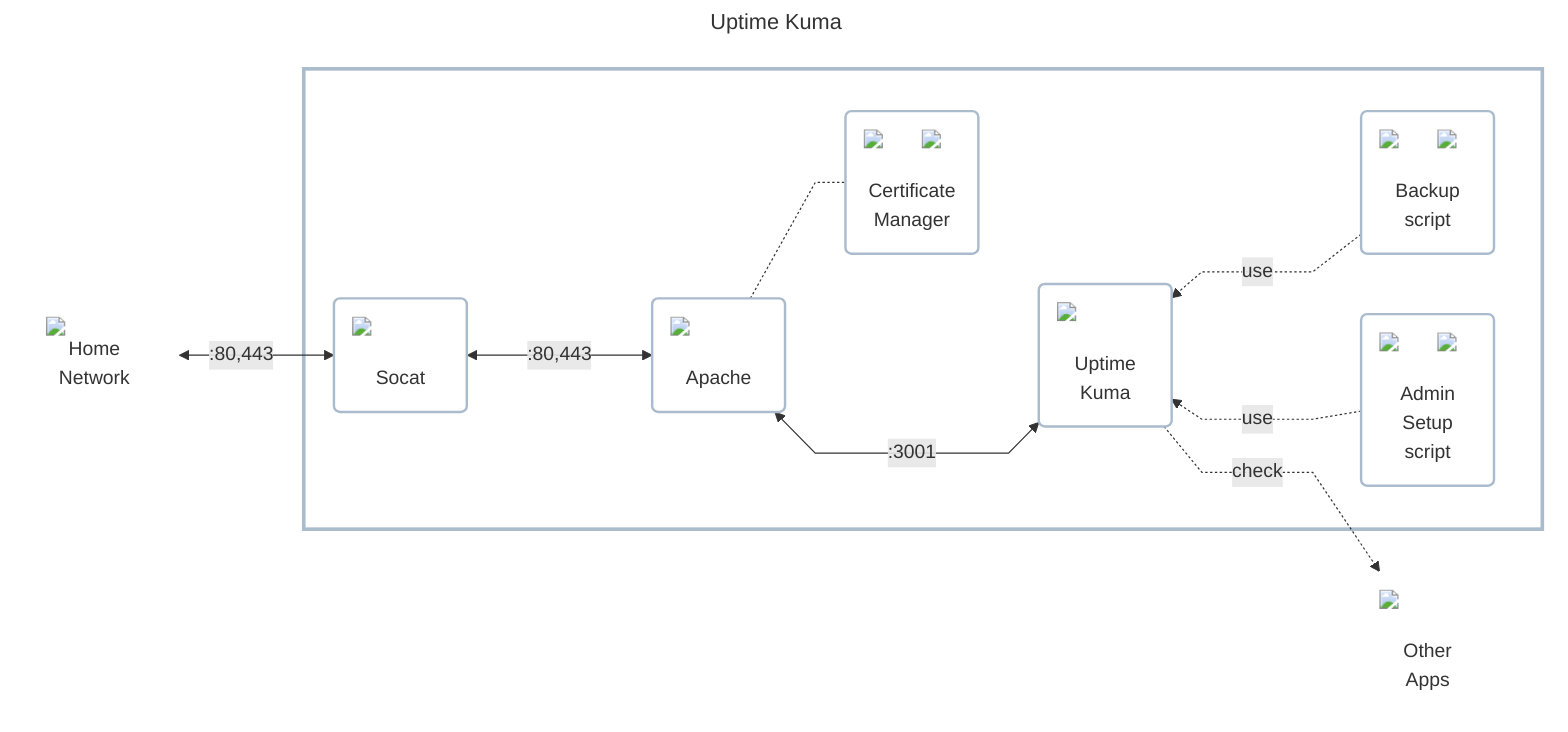 ---
title: Uptime Kuma
---
%%{ init : { "theme" : "default", "flowchart" : { "curve" : "linear" }}}%%

flowchart LR
    classDef default fill:#00000000,stroke:#00000000,stroke-width:0px;
    classDef component fill:#00000000,stroke:#aabbccff,stroke-width:2px;
    classDef section fill:#00000000,stroke:#aabbccff,stroke-width:3px;

    outside_network["<img src='../../../../icons/network.png' style='min-width:80px;max-width:80px' />Home<br />Network"]
    other_apps["<img src='../../../../icons/apps.png' style='min-width:80px;max-width:80px' /><br />Other<br />Apps"]

    subgraph wrapper[" "]
        certificate_manager("<img src='../../../../icons/cronjob.png' style='min-width:32px;max-width:32px;position:absolute;top:0;right:0' /><img src='../../../../icons/lets-encrypt.png' style='min-width:80px;max-width:80px' /><br />Certificate<br />Manager")
        http_proxy("<img src='../../../../icons/apache.png' style='min-width:80px;max-width:80px' /><br />Apache")
        uptime_kuma("<img src='../../../../icons/uptime-kuma.png' style='min-width:80px;max-width:80px' /><br />Uptime<br />Kuma")
        script_backup("<img src='../../../../icons/cronjob.png' style='min-width:32px;max-width:32px;position:absolute;top:0;right:0' /><img src='../../../../icons/chromium+playwright.png' style='min-width:80px;max-width:80px' /><br />Backup<br />script")
        script_admin_setup("<img src='../../../../icons/cronjob.png' style='min-width:32px;max-width:32px;position:absolute;top:0;right:0' /><img src='../../../../icons/chromium+playwright.png' style='min-width:80px;max-width:80px' /><br />Admin<br />Setup<br />script")
        socket_proxy("<img src='../../../../icons/ingress.png' style='min-width:80px;max-width:80px' /><br />Socat")

        class certificate_manager component
        class http_proxy component
        class uptime_kuma component
        class script_backup component
        class script_admin_setup component
        class socket_proxy component

        uptime_kuma ~~~ script_backup & script_admin_setup
        certificate_manager ~~~ uptime_kuma
        socket_proxy <--->|:80,443| http_proxy <--->|:3001| uptime_kuma
        script_backup & script_admin_setup -..->|use| uptime_kuma
        http_proxy -.- certificate_manager
    end
    class wrapper section

    outside_network <-->|:80,443| socket_proxy
    uptime_kuma -..->|check| other_apps